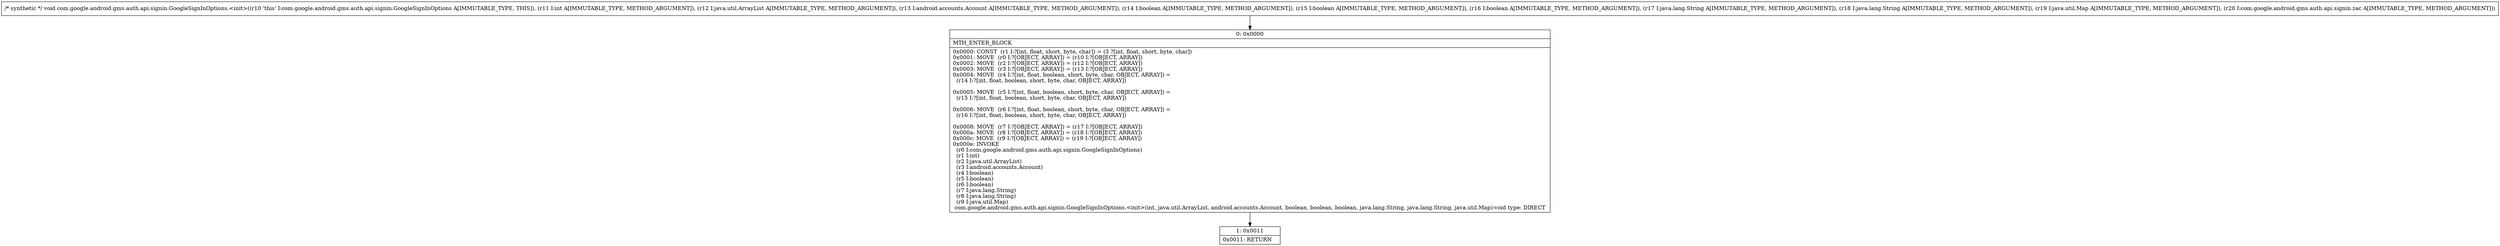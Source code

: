 digraph "CFG forcom.google.android.gms.auth.api.signin.GoogleSignInOptions.\<init\>(ILjava\/util\/ArrayList;Landroid\/accounts\/Account;ZZZLjava\/lang\/String;Ljava\/lang\/String;Ljava\/util\/Map;Lcom\/google\/android\/gms\/auth\/api\/signin\/zac;)V" {
Node_0 [shape=record,label="{0\:\ 0x0000|MTH_ENTER_BLOCK\l|0x0000: CONST  (r1 I:?[int, float, short, byte, char]) = (3 ?[int, float, short, byte, char]) \l0x0001: MOVE  (r0 I:?[OBJECT, ARRAY]) = (r10 I:?[OBJECT, ARRAY]) \l0x0002: MOVE  (r2 I:?[OBJECT, ARRAY]) = (r12 I:?[OBJECT, ARRAY]) \l0x0003: MOVE  (r3 I:?[OBJECT, ARRAY]) = (r13 I:?[OBJECT, ARRAY]) \l0x0004: MOVE  (r4 I:?[int, float, boolean, short, byte, char, OBJECT, ARRAY]) = \l  (r14 I:?[int, float, boolean, short, byte, char, OBJECT, ARRAY])\l \l0x0005: MOVE  (r5 I:?[int, float, boolean, short, byte, char, OBJECT, ARRAY]) = \l  (r15 I:?[int, float, boolean, short, byte, char, OBJECT, ARRAY])\l \l0x0006: MOVE  (r6 I:?[int, float, boolean, short, byte, char, OBJECT, ARRAY]) = \l  (r16 I:?[int, float, boolean, short, byte, char, OBJECT, ARRAY])\l \l0x0008: MOVE  (r7 I:?[OBJECT, ARRAY]) = (r17 I:?[OBJECT, ARRAY]) \l0x000a: MOVE  (r8 I:?[OBJECT, ARRAY]) = (r18 I:?[OBJECT, ARRAY]) \l0x000c: MOVE  (r9 I:?[OBJECT, ARRAY]) = (r19 I:?[OBJECT, ARRAY]) \l0x000e: INVOKE  \l  (r0 I:com.google.android.gms.auth.api.signin.GoogleSignInOptions)\l  (r1 I:int)\l  (r2 I:java.util.ArrayList)\l  (r3 I:android.accounts.Account)\l  (r4 I:boolean)\l  (r5 I:boolean)\l  (r6 I:boolean)\l  (r7 I:java.lang.String)\l  (r8 I:java.lang.String)\l  (r9 I:java.util.Map)\l com.google.android.gms.auth.api.signin.GoogleSignInOptions.\<init\>(int, java.util.ArrayList, android.accounts.Account, boolean, boolean, boolean, java.lang.String, java.lang.String, java.util.Map):void type: DIRECT \l}"];
Node_1 [shape=record,label="{1\:\ 0x0011|0x0011: RETURN   \l}"];
MethodNode[shape=record,label="{\/* synthetic *\/ void com.google.android.gms.auth.api.signin.GoogleSignInOptions.\<init\>((r10 'this' I:com.google.android.gms.auth.api.signin.GoogleSignInOptions A[IMMUTABLE_TYPE, THIS]), (r11 I:int A[IMMUTABLE_TYPE, METHOD_ARGUMENT]), (r12 I:java.util.ArrayList A[IMMUTABLE_TYPE, METHOD_ARGUMENT]), (r13 I:android.accounts.Account A[IMMUTABLE_TYPE, METHOD_ARGUMENT]), (r14 I:boolean A[IMMUTABLE_TYPE, METHOD_ARGUMENT]), (r15 I:boolean A[IMMUTABLE_TYPE, METHOD_ARGUMENT]), (r16 I:boolean A[IMMUTABLE_TYPE, METHOD_ARGUMENT]), (r17 I:java.lang.String A[IMMUTABLE_TYPE, METHOD_ARGUMENT]), (r18 I:java.lang.String A[IMMUTABLE_TYPE, METHOD_ARGUMENT]), (r19 I:java.util.Map A[IMMUTABLE_TYPE, METHOD_ARGUMENT]), (r20 I:com.google.android.gms.auth.api.signin.zac A[IMMUTABLE_TYPE, METHOD_ARGUMENT])) }"];
MethodNode -> Node_0;
Node_0 -> Node_1;
}

